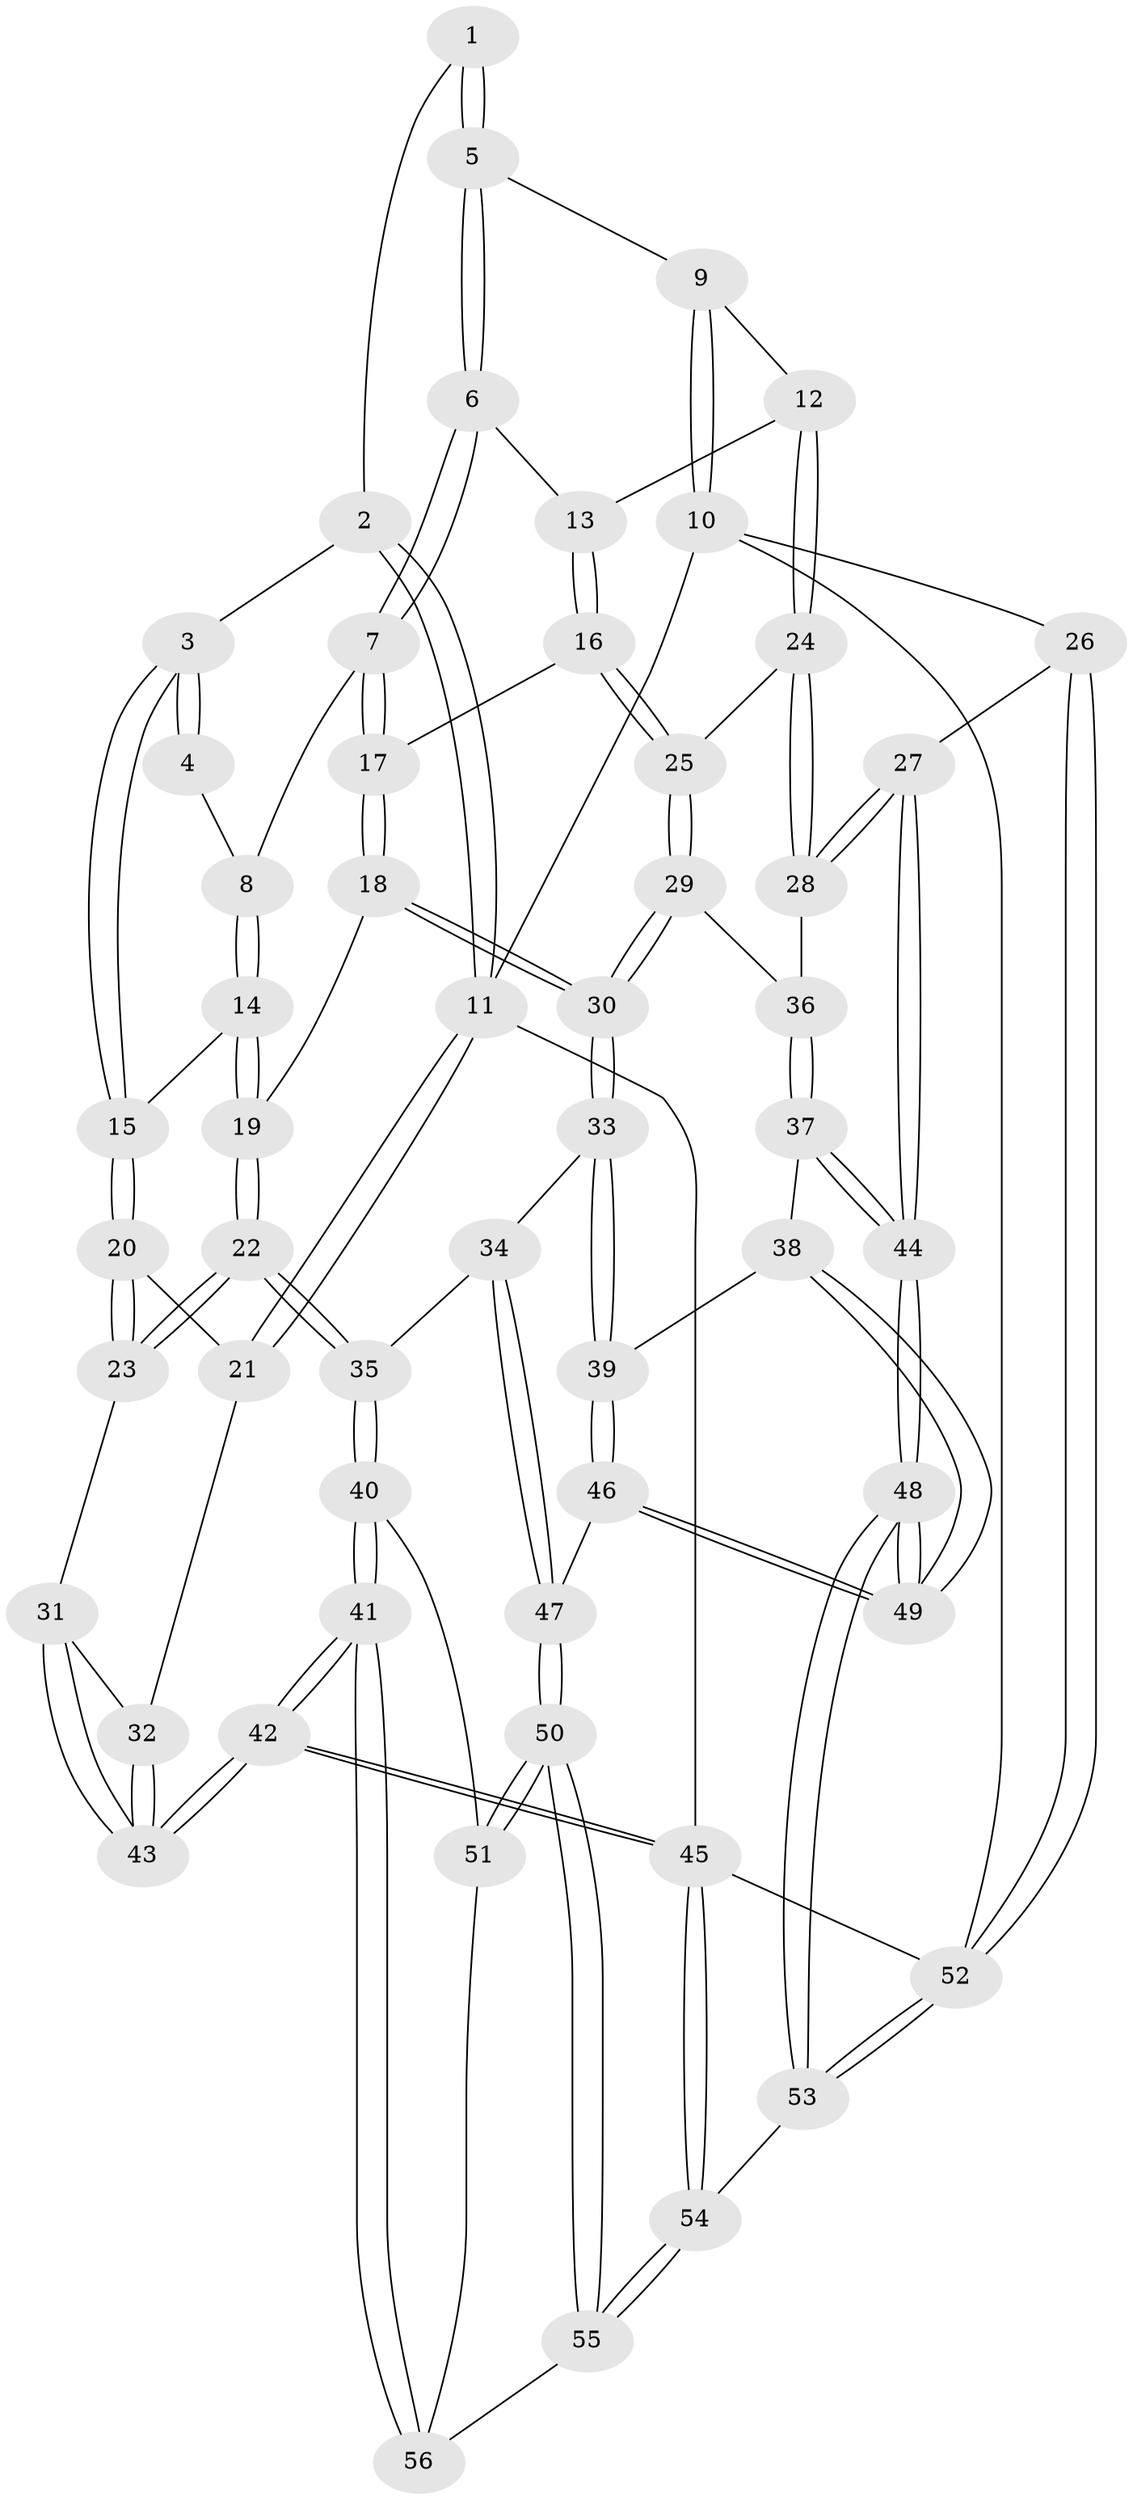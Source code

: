 // coarse degree distribution, {4: 0.34375, 5: 0.375, 3: 0.125, 6: 0.15625}
// Generated by graph-tools (version 1.1) at 2025/42/03/06/25 10:42:28]
// undirected, 56 vertices, 137 edges
graph export_dot {
graph [start="1"]
  node [color=gray90,style=filled];
  1 [pos="+0.5511076106542993+0"];
  2 [pos="+0+0"];
  3 [pos="+0.23385097393020407+0.2200186914194466"];
  4 [pos="+0.5436499578907937+0"];
  5 [pos="+1+0"];
  6 [pos="+0.7488238847108964+0.2564787777926262"];
  7 [pos="+0.6242996109145336+0.24761058879393338"];
  8 [pos="+0.5753574952228501+0.20381362839179884"];
  9 [pos="+1+0"];
  10 [pos="+1+0"];
  11 [pos="+0+0"];
  12 [pos="+0.8796053286546848+0.3424041067992845"];
  13 [pos="+0.7606675043727967+0.26960287496868063"];
  14 [pos="+0.3940423980677113+0.30286934216596145"];
  15 [pos="+0.23387714699339093+0.22033866903909213"];
  16 [pos="+0.7156033618144698+0.4495981897977811"];
  17 [pos="+0.5983738592656594+0.46523696955993715"];
  18 [pos="+0.5566758254436511+0.5124014268259841"];
  19 [pos="+0.441331872077368+0.5070335337480115"];
  20 [pos="+0.12014690591742622+0.3665725349366235"];
  21 [pos="+0+0.34008729224656076"];
  22 [pos="+0.27008239049024924+0.6395927194145811"];
  23 [pos="+0.20535961865144647+0.574006946251874"];
  24 [pos="+0.9573952195810528+0.4954660010697074"];
  25 [pos="+0.8485150971324338+0.49348588452545084"];
  26 [pos="+1+0.5900825397273339"];
  27 [pos="+1+0.5901083473639182"];
  28 [pos="+1+0.5289336017490566"];
  29 [pos="+0.6497798039890872+0.6181517709634455"];
  30 [pos="+0.622847739627835+0.612289248585616"];
  31 [pos="+0.09135194862395035+0.5863746714654822"];
  32 [pos="+0+0.5823979576904827"];
  33 [pos="+0.6125835512895246+0.6408107197213461"];
  34 [pos="+0.4015689682247671+0.7448930679952412"];
  35 [pos="+0.2699735894695627+0.6749088765410131"];
  36 [pos="+0.7096264393491445+0.656016011154747"];
  37 [pos="+0.7732353955073122+0.7609000126406652"];
  38 [pos="+0.6775262156366273+0.8071924910190974"];
  39 [pos="+0.5907805855375179+0.7882495216926513"];
  40 [pos="+0.2540096900663972+0.7029694387763009"];
  41 [pos="+0+0.9683725938829225"];
  42 [pos="+0+1"];
  43 [pos="+0+0.9875906595002122"];
  44 [pos="+0.8784405897823918+0.7894875133430302"];
  45 [pos="+0+1"];
  46 [pos="+0.5338483603367535+0.8279568334790671"];
  47 [pos="+0.5121212811907866+0.82995309432056"];
  48 [pos="+0.7979026104202503+1"];
  49 [pos="+0.7458861453235407+1"];
  50 [pos="+0.4329278629454748+0.9932087212141945"];
  51 [pos="+0.3601238358957874+0.9230968271556989"];
  52 [pos="+1+1"];
  53 [pos="+0.8012320175755684+1"];
  54 [pos="+0.47271324427963546+1"];
  55 [pos="+0.4349682469644908+1"];
  56 [pos="+0.25955616730291237+0.9585380757352557"];
  1 -- 2;
  1 -- 5;
  1 -- 5;
  2 -- 3;
  2 -- 11;
  2 -- 11;
  3 -- 4;
  3 -- 4;
  3 -- 15;
  3 -- 15;
  4 -- 8;
  5 -- 6;
  5 -- 6;
  5 -- 9;
  6 -- 7;
  6 -- 7;
  6 -- 13;
  7 -- 8;
  7 -- 17;
  7 -- 17;
  8 -- 14;
  8 -- 14;
  9 -- 10;
  9 -- 10;
  9 -- 12;
  10 -- 11;
  10 -- 26;
  10 -- 52;
  11 -- 21;
  11 -- 21;
  11 -- 45;
  12 -- 13;
  12 -- 24;
  12 -- 24;
  13 -- 16;
  13 -- 16;
  14 -- 15;
  14 -- 19;
  14 -- 19;
  15 -- 20;
  15 -- 20;
  16 -- 17;
  16 -- 25;
  16 -- 25;
  17 -- 18;
  17 -- 18;
  18 -- 19;
  18 -- 30;
  18 -- 30;
  19 -- 22;
  19 -- 22;
  20 -- 21;
  20 -- 23;
  20 -- 23;
  21 -- 32;
  22 -- 23;
  22 -- 23;
  22 -- 35;
  22 -- 35;
  23 -- 31;
  24 -- 25;
  24 -- 28;
  24 -- 28;
  25 -- 29;
  25 -- 29;
  26 -- 27;
  26 -- 52;
  26 -- 52;
  27 -- 28;
  27 -- 28;
  27 -- 44;
  27 -- 44;
  28 -- 36;
  29 -- 30;
  29 -- 30;
  29 -- 36;
  30 -- 33;
  30 -- 33;
  31 -- 32;
  31 -- 43;
  31 -- 43;
  32 -- 43;
  32 -- 43;
  33 -- 34;
  33 -- 39;
  33 -- 39;
  34 -- 35;
  34 -- 47;
  34 -- 47;
  35 -- 40;
  35 -- 40;
  36 -- 37;
  36 -- 37;
  37 -- 38;
  37 -- 44;
  37 -- 44;
  38 -- 39;
  38 -- 49;
  38 -- 49;
  39 -- 46;
  39 -- 46;
  40 -- 41;
  40 -- 41;
  40 -- 51;
  41 -- 42;
  41 -- 42;
  41 -- 56;
  41 -- 56;
  42 -- 43;
  42 -- 43;
  42 -- 45;
  42 -- 45;
  44 -- 48;
  44 -- 48;
  45 -- 54;
  45 -- 54;
  45 -- 52;
  46 -- 47;
  46 -- 49;
  46 -- 49;
  47 -- 50;
  47 -- 50;
  48 -- 49;
  48 -- 49;
  48 -- 53;
  48 -- 53;
  50 -- 51;
  50 -- 51;
  50 -- 55;
  50 -- 55;
  51 -- 56;
  52 -- 53;
  52 -- 53;
  53 -- 54;
  54 -- 55;
  54 -- 55;
  55 -- 56;
}
